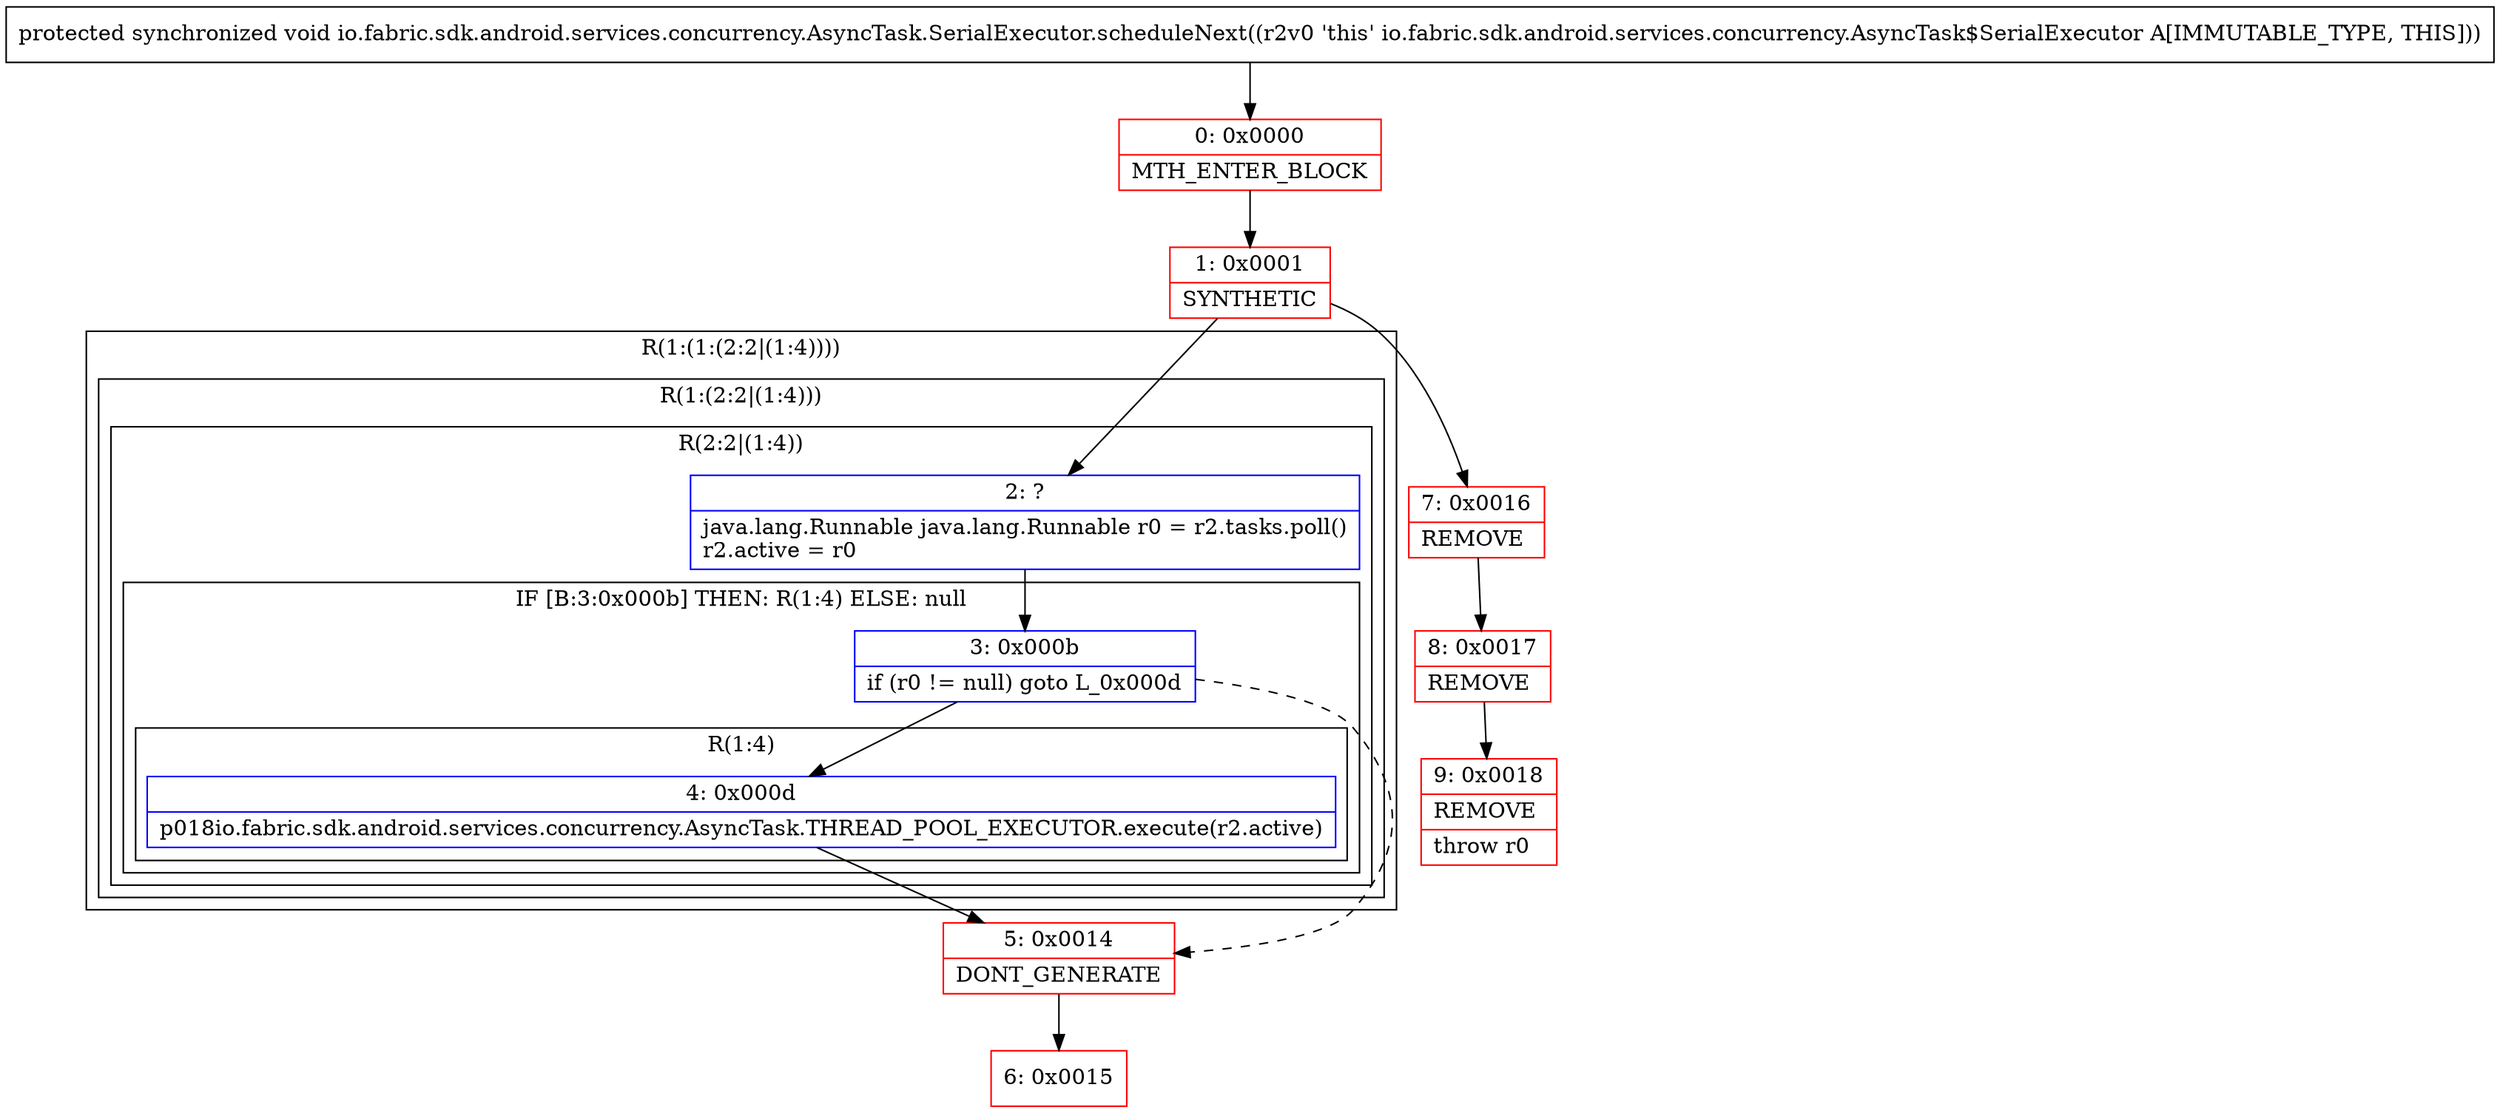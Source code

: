 digraph "CFG forio.fabric.sdk.android.services.concurrency.AsyncTask.SerialExecutor.scheduleNext()V" {
subgraph cluster_Region_18840049 {
label = "R(1:(1:(2:2|(1:4))))";
node [shape=record,color=blue];
subgraph cluster_Region_1519245846 {
label = "R(1:(2:2|(1:4)))";
node [shape=record,color=blue];
subgraph cluster_Region_2130495772 {
label = "R(2:2|(1:4))";
node [shape=record,color=blue];
Node_2 [shape=record,label="{2\:\ ?|java.lang.Runnable java.lang.Runnable r0 = r2.tasks.poll()\lr2.active = r0\l}"];
subgraph cluster_IfRegion_678655377 {
label = "IF [B:3:0x000b] THEN: R(1:4) ELSE: null";
node [shape=record,color=blue];
Node_3 [shape=record,label="{3\:\ 0x000b|if (r0 != null) goto L_0x000d\l}"];
subgraph cluster_Region_364062327 {
label = "R(1:4)";
node [shape=record,color=blue];
Node_4 [shape=record,label="{4\:\ 0x000d|p018io.fabric.sdk.android.services.concurrency.AsyncTask.THREAD_POOL_EXECUTOR.execute(r2.active)\l}"];
}
}
}
}
}
Node_0 [shape=record,color=red,label="{0\:\ 0x0000|MTH_ENTER_BLOCK\l}"];
Node_1 [shape=record,color=red,label="{1\:\ 0x0001|SYNTHETIC\l}"];
Node_5 [shape=record,color=red,label="{5\:\ 0x0014|DONT_GENERATE\l}"];
Node_6 [shape=record,color=red,label="{6\:\ 0x0015}"];
Node_7 [shape=record,color=red,label="{7\:\ 0x0016|REMOVE\l}"];
Node_8 [shape=record,color=red,label="{8\:\ 0x0017|REMOVE\l}"];
Node_9 [shape=record,color=red,label="{9\:\ 0x0018|REMOVE\l|throw r0\l}"];
MethodNode[shape=record,label="{protected synchronized void io.fabric.sdk.android.services.concurrency.AsyncTask.SerialExecutor.scheduleNext((r2v0 'this' io.fabric.sdk.android.services.concurrency.AsyncTask$SerialExecutor A[IMMUTABLE_TYPE, THIS])) }"];
MethodNode -> Node_0;
Node_2 -> Node_3;
Node_3 -> Node_4;
Node_3 -> Node_5[style=dashed];
Node_4 -> Node_5;
Node_0 -> Node_1;
Node_1 -> Node_2;
Node_1 -> Node_7;
Node_5 -> Node_6;
Node_7 -> Node_8;
Node_8 -> Node_9;
}

